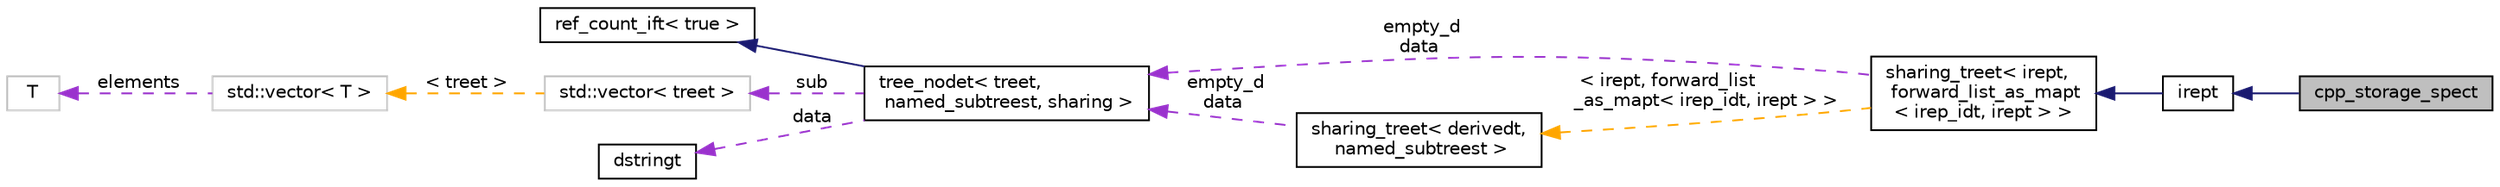 digraph "cpp_storage_spect"
{
 // LATEX_PDF_SIZE
  bgcolor="transparent";
  edge [fontname="Helvetica",fontsize="10",labelfontname="Helvetica",labelfontsize="10"];
  node [fontname="Helvetica",fontsize="10",shape=record];
  rankdir="LR";
  Node1 [label="cpp_storage_spect",height=0.2,width=0.4,color="black", fillcolor="grey75", style="filled", fontcolor="black",tooltip=" "];
  Node2 -> Node1 [dir="back",color="midnightblue",fontsize="10",style="solid",fontname="Helvetica"];
  Node2 [label="irept",height=0.2,width=0.4,color="black",URL="$classirept.html",tooltip="There are a large number of kinds of tree structured or tree-like data in CPROVER."];
  Node3 -> Node2 [dir="back",color="midnightblue",fontsize="10",style="solid",fontname="Helvetica"];
  Node3 [label="sharing_treet\< irept,\l forward_list_as_mapt\l\< irep_idt, irept \> \>",height=0.2,width=0.4,color="black",URL="$classsharing__treet.html",tooltip=" "];
  Node4 -> Node3 [dir="back",color="darkorchid3",fontsize="10",style="dashed",label=" empty_d\ndata" ,fontname="Helvetica"];
  Node4 [label="tree_nodet\< treet,\l named_subtreest, sharing \>",height=0.2,width=0.4,color="black",URL="$classtree__nodet.html",tooltip="A node with data in a tree, it contains:"];
  Node5 -> Node4 [dir="back",color="midnightblue",fontsize="10",style="solid",fontname="Helvetica"];
  Node5 [label="ref_count_ift\< true \>",height=0.2,width=0.4,color="black",URL="$structref__count__ift_3_01true_01_4.html",tooltip=" "];
  Node6 -> Node4 [dir="back",color="darkorchid3",fontsize="10",style="dashed",label=" sub" ,fontname="Helvetica"];
  Node6 [label="std::vector\< treet \>",height=0.2,width=0.4,color="grey75",tooltip=" "];
  Node7 -> Node6 [dir="back",color="orange",fontsize="10",style="dashed",label=" \< treet \>" ,fontname="Helvetica"];
  Node7 [label="std::vector\< T \>",height=0.2,width=0.4,color="grey75",tooltip="STL class."];
  Node8 -> Node7 [dir="back",color="darkorchid3",fontsize="10",style="dashed",label=" elements" ,fontname="Helvetica"];
  Node8 [label="T",height=0.2,width=0.4,color="grey75",tooltip=" "];
  Node9 -> Node4 [dir="back",color="darkorchid3",fontsize="10",style="dashed",label=" data" ,fontname="Helvetica"];
  Node9 [label="dstringt",height=0.2,width=0.4,color="black",URL="$classdstringt.html",tooltip="dstringt has one field, an unsigned integer no which is an index into a static table of strings."];
  Node10 -> Node3 [dir="back",color="orange",fontsize="10",style="dashed",label=" \< irept, forward_list\l_as_mapt\< irep_idt, irept \> \>" ,fontname="Helvetica"];
  Node10 [label="sharing_treet\< derivedt,\l named_subtreest \>",height=0.2,width=0.4,color="black",URL="$classsharing__treet.html",tooltip="Base class for tree-like data structures with sharing."];
  Node4 -> Node10 [dir="back",color="darkorchid3",fontsize="10",style="dashed",label=" empty_d\ndata" ,fontname="Helvetica"];
}
